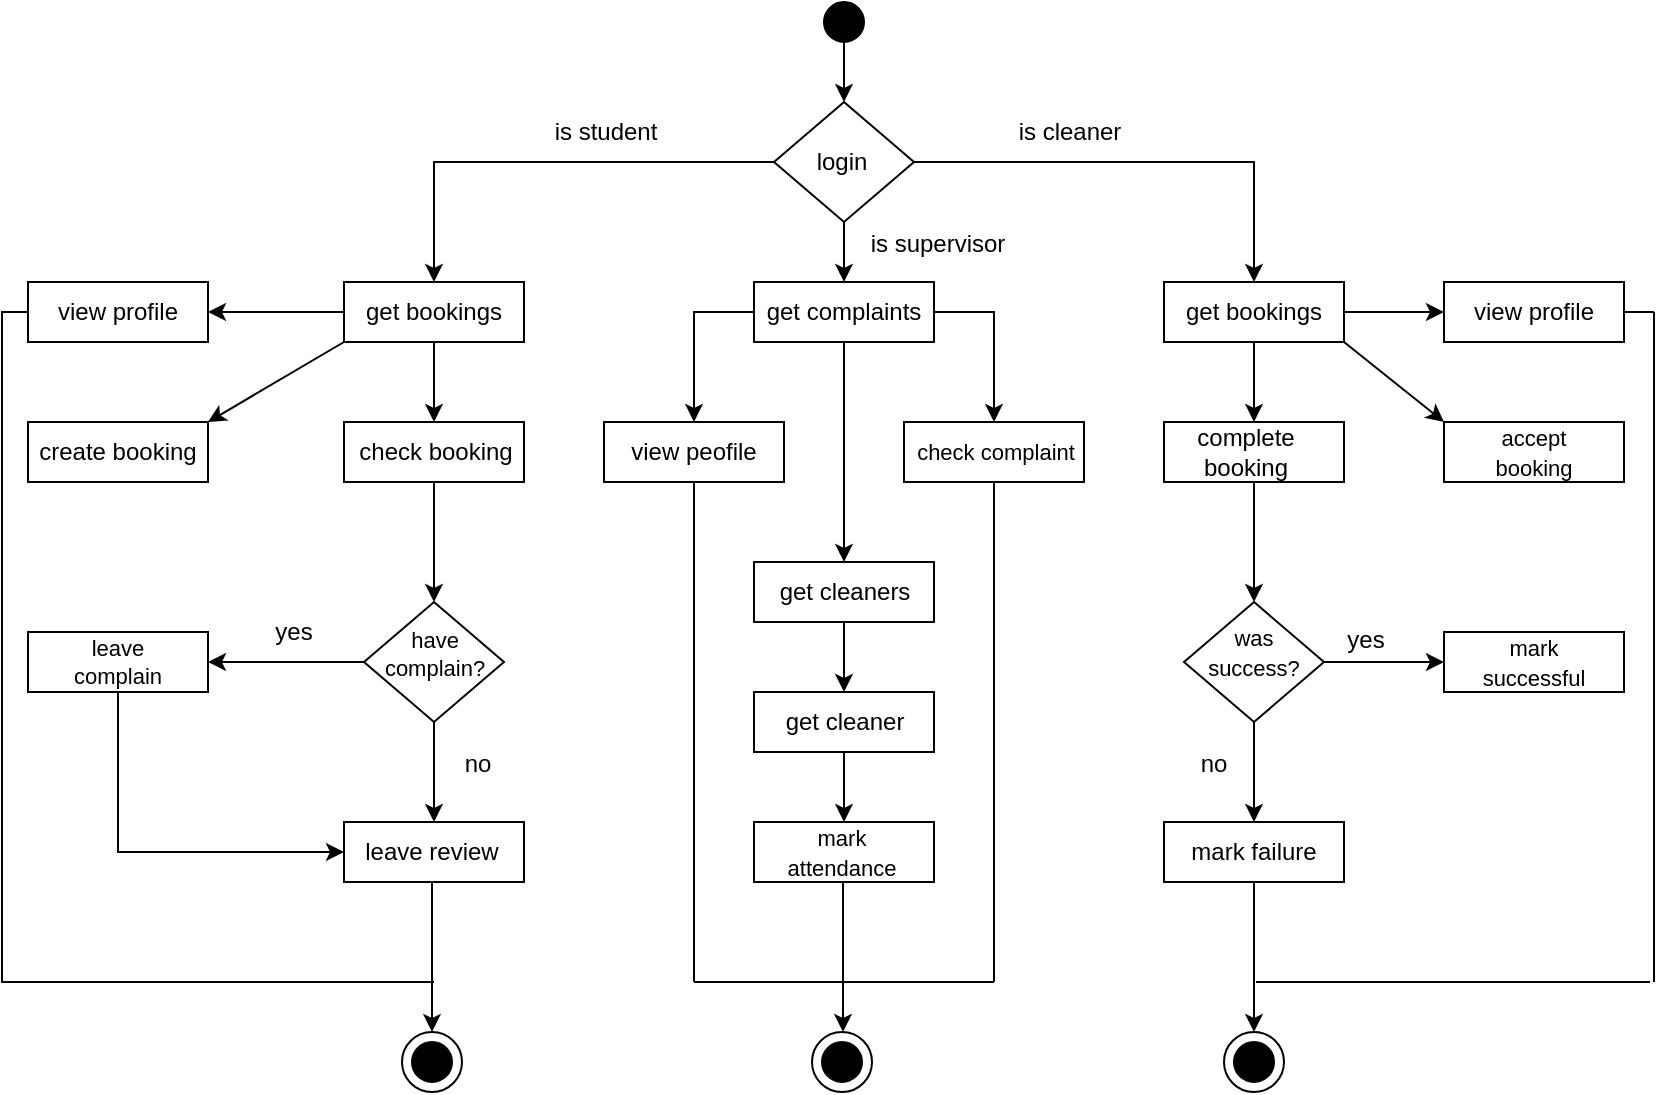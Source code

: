 <mxfile version="22.0.4" type="device" pages="2">
  <diagram name="Activity Diagram" id="lJRl4bNU1FXtWEgWCbcQ">
    <mxGraphModel dx="1356" dy="725" grid="1" gridSize="4" guides="1" tooltips="1" connect="1" arrows="1" fold="1" page="1" pageScale="1" pageWidth="827" pageHeight="1169" math="0" shadow="0">
      <root>
        <mxCell id="0" />
        <mxCell id="1" parent="0" />
        <mxCell id="w0-OReC6eNyjPVK1eubu-151" value="" style="ellipse;whiteSpace=wrap;html=1;aspect=fixed;fillColor=#000000;" vertex="1" parent="1">
          <mxGeometry x="411" y="30" width="20" height="20" as="geometry" />
        </mxCell>
        <mxCell id="w0-OReC6eNyjPVK1eubu-152" value="" style="rhombus;whiteSpace=wrap;html=1;" vertex="1" parent="1">
          <mxGeometry x="386" y="80" width="70" height="60" as="geometry" />
        </mxCell>
        <mxCell id="w0-OReC6eNyjPVK1eubu-153" value="" style="rounded=0;whiteSpace=wrap;html=1;" vertex="1" parent="1">
          <mxGeometry x="171" y="170" width="90" height="30" as="geometry" />
        </mxCell>
        <mxCell id="w0-OReC6eNyjPVK1eubu-154" value="" style="rounded=0;whiteSpace=wrap;html=1;" vertex="1" parent="1">
          <mxGeometry x="581" y="170" width="90" height="30" as="geometry" />
        </mxCell>
        <mxCell id="w0-OReC6eNyjPVK1eubu-155" value="" style="rounded=0;whiteSpace=wrap;html=1;" vertex="1" parent="1">
          <mxGeometry x="376" y="170" width="90" height="30" as="geometry" />
        </mxCell>
        <mxCell id="w0-OReC6eNyjPVK1eubu-157" value="" style="rounded=0;whiteSpace=wrap;html=1;" vertex="1" parent="1">
          <mxGeometry x="13" y="240" width="90" height="30" as="geometry" />
        </mxCell>
        <mxCell id="w0-OReC6eNyjPVK1eubu-158" value="" style="rounded=0;whiteSpace=wrap;html=1;" vertex="1" parent="1">
          <mxGeometry x="13" y="170" width="90" height="30" as="geometry" />
        </mxCell>
        <mxCell id="w0-OReC6eNyjPVK1eubu-159" value="" style="rounded=0;whiteSpace=wrap;html=1;" vertex="1" parent="1">
          <mxGeometry x="171" y="240" width="90" height="30" as="geometry" />
        </mxCell>
        <mxCell id="w0-OReC6eNyjPVK1eubu-160" value="" style="endArrow=classic;html=1;rounded=0;exitX=0;exitY=0.5;exitDx=0;exitDy=0;entryX=1;entryY=0.5;entryDx=0;entryDy=0;" edge="1" parent="1" source="w0-OReC6eNyjPVK1eubu-153" target="w0-OReC6eNyjPVK1eubu-158">
          <mxGeometry width="50" height="50" relative="1" as="geometry">
            <mxPoint x="531" y="230" as="sourcePoint" />
            <mxPoint x="121" y="185" as="targetPoint" />
          </mxGeometry>
        </mxCell>
        <mxCell id="w0-OReC6eNyjPVK1eubu-161" value="" style="endArrow=classic;html=1;rounded=0;exitX=0;exitY=1;exitDx=0;exitDy=0;entryX=1;entryY=0;entryDx=0;entryDy=0;" edge="1" parent="1" source="w0-OReC6eNyjPVK1eubu-153" target="w0-OReC6eNyjPVK1eubu-157">
          <mxGeometry width="50" height="50" relative="1" as="geometry">
            <mxPoint x="181" y="195" as="sourcePoint" />
            <mxPoint x="121" y="240" as="targetPoint" />
          </mxGeometry>
        </mxCell>
        <mxCell id="w0-OReC6eNyjPVK1eubu-162" value="" style="endArrow=classic;html=1;rounded=0;exitX=0.5;exitY=1;exitDx=0;exitDy=0;entryX=0.5;entryY=0;entryDx=0;entryDy=0;" edge="1" parent="1" source="w0-OReC6eNyjPVK1eubu-153" target="w0-OReC6eNyjPVK1eubu-159">
          <mxGeometry width="50" height="50" relative="1" as="geometry">
            <mxPoint x="191" y="205" as="sourcePoint" />
            <mxPoint x="141" y="205" as="targetPoint" />
          </mxGeometry>
        </mxCell>
        <mxCell id="w0-OReC6eNyjPVK1eubu-164" value="" style="rhombus;whiteSpace=wrap;html=1;" vertex="1" parent="1">
          <mxGeometry x="181" y="330" width="70" height="60" as="geometry" />
        </mxCell>
        <mxCell id="w0-OReC6eNyjPVK1eubu-165" value="" style="endArrow=classic;html=1;rounded=0;exitX=0.5;exitY=1;exitDx=0;exitDy=0;entryX=0.5;entryY=0;entryDx=0;entryDy=0;" edge="1" parent="1" source="w0-OReC6eNyjPVK1eubu-152" target="w0-OReC6eNyjPVK1eubu-155">
          <mxGeometry width="50" height="50" relative="1" as="geometry">
            <mxPoint x="181" y="195" as="sourcePoint" />
            <mxPoint x="131" y="195" as="targetPoint" />
          </mxGeometry>
        </mxCell>
        <mxCell id="w0-OReC6eNyjPVK1eubu-166" value="" style="endArrow=classic;html=1;rounded=0;exitX=0;exitY=0.5;exitDx=0;exitDy=0;entryX=0.5;entryY=0;entryDx=0;entryDy=0;" edge="1" parent="1" source="w0-OReC6eNyjPVK1eubu-152" target="w0-OReC6eNyjPVK1eubu-153">
          <mxGeometry width="50" height="50" relative="1" as="geometry">
            <mxPoint x="191" y="205" as="sourcePoint" />
            <mxPoint x="141" y="205" as="targetPoint" />
            <Array as="points">
              <mxPoint x="216" y="110" />
            </Array>
          </mxGeometry>
        </mxCell>
        <mxCell id="w0-OReC6eNyjPVK1eubu-167" value="" style="endArrow=classic;html=1;rounded=0;exitX=1;exitY=0.5;exitDx=0;exitDy=0;entryX=0.5;entryY=0;entryDx=0;entryDy=0;" edge="1" parent="1" source="w0-OReC6eNyjPVK1eubu-152" target="w0-OReC6eNyjPVK1eubu-154">
          <mxGeometry width="50" height="50" relative="1" as="geometry">
            <mxPoint x="201" y="215" as="sourcePoint" />
            <mxPoint x="151" y="215" as="targetPoint" />
            <Array as="points">
              <mxPoint x="626" y="110" />
            </Array>
          </mxGeometry>
        </mxCell>
        <mxCell id="w0-OReC6eNyjPVK1eubu-168" value="" style="rounded=0;whiteSpace=wrap;html=1;" vertex="1" parent="1">
          <mxGeometry x="171" y="440" width="90" height="30" as="geometry" />
        </mxCell>
        <mxCell id="w0-OReC6eNyjPVK1eubu-169" value="" style="rounded=0;whiteSpace=wrap;html=1;" vertex="1" parent="1">
          <mxGeometry x="13" y="345" width="90" height="30" as="geometry" />
        </mxCell>
        <mxCell id="w0-OReC6eNyjPVK1eubu-170" value="" style="endArrow=classic;html=1;rounded=0;exitX=0.5;exitY=1;exitDx=0;exitDy=0;entryX=0.5;entryY=0;entryDx=0;entryDy=0;" edge="1" parent="1" source="w0-OReC6eNyjPVK1eubu-164" target="w0-OReC6eNyjPVK1eubu-168">
          <mxGeometry width="50" height="50" relative="1" as="geometry">
            <mxPoint x="531" y="350" as="sourcePoint" />
            <mxPoint x="581" y="300" as="targetPoint" />
          </mxGeometry>
        </mxCell>
        <mxCell id="w0-OReC6eNyjPVK1eubu-172" value="" style="endArrow=classic;html=1;rounded=0;exitX=0;exitY=0.5;exitDx=0;exitDy=0;entryX=1;entryY=0.5;entryDx=0;entryDy=0;" edge="1" parent="1" source="w0-OReC6eNyjPVK1eubu-164" target="w0-OReC6eNyjPVK1eubu-169">
          <mxGeometry width="50" height="50" relative="1" as="geometry">
            <mxPoint x="226" y="400" as="sourcePoint" />
            <mxPoint x="121" y="360" as="targetPoint" />
          </mxGeometry>
        </mxCell>
        <mxCell id="w0-OReC6eNyjPVK1eubu-173" value="" style="endArrow=classic;html=1;rounded=0;exitX=0.5;exitY=1;exitDx=0;exitDy=0;entryX=0.5;entryY=0;entryDx=0;entryDy=0;" edge="1" parent="1" source="w0-OReC6eNyjPVK1eubu-159" target="w0-OReC6eNyjPVK1eubu-164">
          <mxGeometry width="50" height="50" relative="1" as="geometry">
            <mxPoint x="236" y="410" as="sourcePoint" />
            <mxPoint x="236" y="460" as="targetPoint" />
          </mxGeometry>
        </mxCell>
        <mxCell id="w0-OReC6eNyjPVK1eubu-176" value="" style="endArrow=classic;html=1;rounded=0;exitX=0.5;exitY=1;exitDx=0;exitDy=0;entryX=0;entryY=0.5;entryDx=0;entryDy=0;" edge="1" parent="1" source="w0-OReC6eNyjPVK1eubu-239" target="w0-OReC6eNyjPVK1eubu-168">
          <mxGeometry width="50" height="50" relative="1" as="geometry">
            <mxPoint x="103" y="455" as="sourcePoint" />
            <mxPoint x="176" y="508" as="targetPoint" />
            <Array as="points">
              <mxPoint x="58" y="455" />
            </Array>
          </mxGeometry>
        </mxCell>
        <mxCell id="w0-OReC6eNyjPVK1eubu-178" value="" style="rounded=0;whiteSpace=wrap;html=1;" vertex="1" parent="1">
          <mxGeometry x="301" y="240" width="90" height="30" as="geometry" />
        </mxCell>
        <mxCell id="w0-OReC6eNyjPVK1eubu-179" value="" style="rounded=0;whiteSpace=wrap;html=1;" vertex="1" parent="1">
          <mxGeometry x="376" y="310" width="90" height="30" as="geometry" />
        </mxCell>
        <mxCell id="w0-OReC6eNyjPVK1eubu-180" value="" style="rounded=0;whiteSpace=wrap;html=1;" vertex="1" parent="1">
          <mxGeometry x="451" y="240" width="90" height="30" as="geometry" />
        </mxCell>
        <mxCell id="w0-OReC6eNyjPVK1eubu-181" value="" style="endArrow=classic;html=1;rounded=0;exitX=0;exitY=0.5;exitDx=0;exitDy=0;entryX=0.5;entryY=0;entryDx=0;entryDy=0;" edge="1" parent="1" source="w0-OReC6eNyjPVK1eubu-155" target="w0-OReC6eNyjPVK1eubu-178">
          <mxGeometry width="50" height="50" relative="1" as="geometry">
            <mxPoint x="531" y="350" as="sourcePoint" />
            <mxPoint x="581" y="300" as="targetPoint" />
            <Array as="points">
              <mxPoint x="346" y="185" />
            </Array>
          </mxGeometry>
        </mxCell>
        <mxCell id="w0-OReC6eNyjPVK1eubu-182" value="" style="endArrow=classic;html=1;rounded=0;exitX=0.5;exitY=1;exitDx=0;exitDy=0;entryX=0.5;entryY=0;entryDx=0;entryDy=0;" edge="1" parent="1" source="w0-OReC6eNyjPVK1eubu-155" target="w0-OReC6eNyjPVK1eubu-179">
          <mxGeometry width="50" height="50" relative="1" as="geometry">
            <mxPoint x="226" y="210" as="sourcePoint" />
            <mxPoint x="226" y="250" as="targetPoint" />
          </mxGeometry>
        </mxCell>
        <mxCell id="w0-OReC6eNyjPVK1eubu-183" value="" style="endArrow=classic;html=1;rounded=0;exitX=1;exitY=0.5;exitDx=0;exitDy=0;entryX=0.5;entryY=0;entryDx=0;entryDy=0;" edge="1" parent="1" source="w0-OReC6eNyjPVK1eubu-155" target="w0-OReC6eNyjPVK1eubu-180">
          <mxGeometry width="50" height="50" relative="1" as="geometry">
            <mxPoint x="431" y="210" as="sourcePoint" />
            <mxPoint x="431" y="320" as="targetPoint" />
            <Array as="points">
              <mxPoint x="496" y="185" />
            </Array>
          </mxGeometry>
        </mxCell>
        <mxCell id="w0-OReC6eNyjPVK1eubu-184" value="" style="rounded=0;whiteSpace=wrap;html=1;" vertex="1" parent="1">
          <mxGeometry x="376" y="375" width="90" height="30" as="geometry" />
        </mxCell>
        <mxCell id="w0-OReC6eNyjPVK1eubu-185" value="" style="rounded=0;whiteSpace=wrap;html=1;" vertex="1" parent="1">
          <mxGeometry x="376" y="440" width="90" height="30" as="geometry" />
        </mxCell>
        <mxCell id="w0-OReC6eNyjPVK1eubu-186" value="" style="endArrow=classic;html=1;rounded=0;exitX=0.5;exitY=1;exitDx=0;exitDy=0;entryX=0.5;entryY=0;entryDx=0;entryDy=0;" edge="1" parent="1" source="w0-OReC6eNyjPVK1eubu-184" target="w0-OReC6eNyjPVK1eubu-185">
          <mxGeometry width="50" height="50" relative="1" as="geometry">
            <mxPoint x="431" y="210" as="sourcePoint" />
            <mxPoint x="431" y="320" as="targetPoint" />
          </mxGeometry>
        </mxCell>
        <mxCell id="w0-OReC6eNyjPVK1eubu-187" value="" style="endArrow=classic;html=1;rounded=0;exitX=0.5;exitY=1;exitDx=0;exitDy=0;entryX=0.5;entryY=0;entryDx=0;entryDy=0;" edge="1" parent="1" source="w0-OReC6eNyjPVK1eubu-179" target="w0-OReC6eNyjPVK1eubu-184">
          <mxGeometry width="50" height="50" relative="1" as="geometry">
            <mxPoint x="441" y="220" as="sourcePoint" />
            <mxPoint x="441" y="330" as="targetPoint" />
          </mxGeometry>
        </mxCell>
        <mxCell id="w0-OReC6eNyjPVK1eubu-188" value="" style="rounded=0;whiteSpace=wrap;html=1;" vertex="1" parent="1">
          <mxGeometry x="721" y="170" width="90" height="30" as="geometry" />
        </mxCell>
        <mxCell id="w0-OReC6eNyjPVK1eubu-189" value="" style="rounded=0;whiteSpace=wrap;html=1;" vertex="1" parent="1">
          <mxGeometry x="581" y="240" width="90" height="30" as="geometry" />
        </mxCell>
        <mxCell id="w0-OReC6eNyjPVK1eubu-190" value="" style="rounded=0;whiteSpace=wrap;html=1;" vertex="1" parent="1">
          <mxGeometry x="721" y="240" width="90" height="30" as="geometry" />
        </mxCell>
        <mxCell id="w0-OReC6eNyjPVK1eubu-192" value="" style="rhombus;whiteSpace=wrap;html=1;" vertex="1" parent="1">
          <mxGeometry x="591" y="330" width="70" height="60" as="geometry" />
        </mxCell>
        <mxCell id="w0-OReC6eNyjPVK1eubu-193" value="" style="rounded=0;whiteSpace=wrap;html=1;" vertex="1" parent="1">
          <mxGeometry x="581" y="440" width="90" height="30" as="geometry" />
        </mxCell>
        <mxCell id="w0-OReC6eNyjPVK1eubu-194" value="" style="rounded=0;whiteSpace=wrap;html=1;" vertex="1" parent="1">
          <mxGeometry x="721" y="345" width="90" height="30" as="geometry" />
        </mxCell>
        <mxCell id="w0-OReC6eNyjPVK1eubu-195" value="" style="endArrow=classic;html=1;rounded=0;exitX=0.5;exitY=1;exitDx=0;exitDy=0;entryX=0.5;entryY=0;entryDx=0;entryDy=0;" edge="1" parent="1" source="w0-OReC6eNyjPVK1eubu-154" target="w0-OReC6eNyjPVK1eubu-189">
          <mxGeometry width="50" height="50" relative="1" as="geometry">
            <mxPoint x="531" y="350" as="sourcePoint" />
            <mxPoint x="581" y="300" as="targetPoint" />
          </mxGeometry>
        </mxCell>
        <mxCell id="w0-OReC6eNyjPVK1eubu-196" value="" style="endArrow=classic;html=1;rounded=0;exitX=1;exitY=0.5;exitDx=0;exitDy=0;entryX=0;entryY=0.5;entryDx=0;entryDy=0;" edge="1" parent="1" source="w0-OReC6eNyjPVK1eubu-154" target="w0-OReC6eNyjPVK1eubu-188">
          <mxGeometry width="50" height="50" relative="1" as="geometry">
            <mxPoint x="541" y="360" as="sourcePoint" />
            <mxPoint x="591" y="310" as="targetPoint" />
          </mxGeometry>
        </mxCell>
        <mxCell id="w0-OReC6eNyjPVK1eubu-197" value="" style="endArrow=classic;html=1;rounded=0;exitX=1;exitY=1;exitDx=0;exitDy=0;entryX=0;entryY=0;entryDx=0;entryDy=0;" edge="1" parent="1" source="w0-OReC6eNyjPVK1eubu-154" target="w0-OReC6eNyjPVK1eubu-190">
          <mxGeometry width="50" height="50" relative="1" as="geometry">
            <mxPoint x="551" y="370" as="sourcePoint" />
            <mxPoint x="601" y="320" as="targetPoint" />
          </mxGeometry>
        </mxCell>
        <mxCell id="w0-OReC6eNyjPVK1eubu-198" value="" style="endArrow=classic;html=1;rounded=0;exitX=0.5;exitY=1;exitDx=0;exitDy=0;entryX=0.5;entryY=0;entryDx=0;entryDy=0;" edge="1" parent="1" source="w0-OReC6eNyjPVK1eubu-189" target="w0-OReC6eNyjPVK1eubu-192">
          <mxGeometry width="50" height="50" relative="1" as="geometry">
            <mxPoint x="561" y="380" as="sourcePoint" />
            <mxPoint x="611" y="330" as="targetPoint" />
          </mxGeometry>
        </mxCell>
        <mxCell id="w0-OReC6eNyjPVK1eubu-199" value="" style="endArrow=classic;html=1;rounded=0;exitX=1;exitY=0.5;exitDx=0;exitDy=0;entryX=0;entryY=0.5;entryDx=0;entryDy=0;" edge="1" parent="1" source="w0-OReC6eNyjPVK1eubu-192" target="w0-OReC6eNyjPVK1eubu-194">
          <mxGeometry width="50" height="50" relative="1" as="geometry">
            <mxPoint x="571" y="390" as="sourcePoint" />
            <mxPoint x="621" y="340" as="targetPoint" />
          </mxGeometry>
        </mxCell>
        <mxCell id="w0-OReC6eNyjPVK1eubu-200" value="" style="endArrow=classic;html=1;rounded=0;exitX=0.5;exitY=1;exitDx=0;exitDy=0;entryX=0.5;entryY=0;entryDx=0;entryDy=0;" edge="1" parent="1" source="w0-OReC6eNyjPVK1eubu-192" target="w0-OReC6eNyjPVK1eubu-193">
          <mxGeometry width="50" height="50" relative="1" as="geometry">
            <mxPoint x="581" y="400" as="sourcePoint" />
            <mxPoint x="631" y="350" as="targetPoint" />
          </mxGeometry>
        </mxCell>
        <mxCell id="w0-OReC6eNyjPVK1eubu-203" value="" style="ellipse;whiteSpace=wrap;html=1;aspect=fixed;fillColor=#FFFFFF;" vertex="1" parent="1">
          <mxGeometry x="200" y="545" width="30" height="30" as="geometry" />
        </mxCell>
        <mxCell id="w0-OReC6eNyjPVK1eubu-202" value="" style="ellipse;whiteSpace=wrap;html=1;aspect=fixed;fillColor=#000000;" vertex="1" parent="1">
          <mxGeometry x="205" y="550" width="20" height="20" as="geometry" />
        </mxCell>
        <mxCell id="w0-OReC6eNyjPVK1eubu-205" value="" style="ellipse;whiteSpace=wrap;html=1;aspect=fixed;fillColor=#FFFFFF;" vertex="1" parent="1">
          <mxGeometry x="611" y="545" width="30" height="30" as="geometry" />
        </mxCell>
        <mxCell id="w0-OReC6eNyjPVK1eubu-206" value="" style="ellipse;whiteSpace=wrap;html=1;aspect=fixed;fillColor=#000000;" vertex="1" parent="1">
          <mxGeometry x="616" y="550" width="20" height="20" as="geometry" />
        </mxCell>
        <mxCell id="w0-OReC6eNyjPVK1eubu-207" value="" style="ellipse;whiteSpace=wrap;html=1;aspect=fixed;fillColor=#FFFFFF;" vertex="1" parent="1">
          <mxGeometry x="405" y="545" width="30" height="30" as="geometry" />
        </mxCell>
        <mxCell id="w0-OReC6eNyjPVK1eubu-208" value="" style="ellipse;whiteSpace=wrap;html=1;aspect=fixed;fillColor=#000000;" vertex="1" parent="1">
          <mxGeometry x="410" y="550" width="20" height="20" as="geometry" />
        </mxCell>
        <mxCell id="w0-OReC6eNyjPVK1eubu-212" value="" style="endArrow=classic;html=1;rounded=0;exitX=0.5;exitY=1;exitDx=0;exitDy=0;entryX=0.5;entryY=0;entryDx=0;entryDy=0;" edge="1" parent="1" source="w0-OReC6eNyjPVK1eubu-246" target="w0-OReC6eNyjPVK1eubu-203">
          <mxGeometry width="50" height="50" relative="1" as="geometry">
            <mxPoint x="76" y="470" as="sourcePoint" />
            <mxPoint x="86" y="450" as="targetPoint" />
          </mxGeometry>
        </mxCell>
        <mxCell id="w0-OReC6eNyjPVK1eubu-213" value="" style="endArrow=classic;html=1;rounded=0;exitX=0.5;exitY=1;exitDx=0;exitDy=0;entryX=0.5;entryY=0;entryDx=0;entryDy=0;" edge="1" parent="1">
          <mxGeometry width="50" height="50" relative="1" as="geometry">
            <mxPoint x="420.5" y="470" as="sourcePoint" />
            <mxPoint x="420.5" y="545" as="targetPoint" />
          </mxGeometry>
        </mxCell>
        <mxCell id="w0-OReC6eNyjPVK1eubu-218" value="" style="endArrow=none;html=1;rounded=0;entryX=1;entryY=0.5;entryDx=0;entryDy=0;" edge="1" parent="1" target="w0-OReC6eNyjPVK1eubu-188">
          <mxGeometry width="50" height="50" relative="1" as="geometry">
            <mxPoint x="826" y="185" as="sourcePoint" />
            <mxPoint x="846" y="460" as="targetPoint" />
          </mxGeometry>
        </mxCell>
        <mxCell id="w0-OReC6eNyjPVK1eubu-219" value="" style="endArrow=none;html=1;rounded=0;" edge="1" parent="1">
          <mxGeometry width="50" height="50" relative="1" as="geometry">
            <mxPoint x="826" y="520" as="sourcePoint" />
            <mxPoint x="826" y="185" as="targetPoint" />
          </mxGeometry>
        </mxCell>
        <mxCell id="w0-OReC6eNyjPVK1eubu-220" value="" style="endArrow=none;html=1;rounded=0;" edge="1" parent="1">
          <mxGeometry width="50" height="50" relative="1" as="geometry">
            <mxPoint x="346" y="520" as="sourcePoint" />
            <mxPoint x="496" y="520" as="targetPoint" />
          </mxGeometry>
        </mxCell>
        <mxCell id="w0-OReC6eNyjPVK1eubu-221" value="" style="endArrow=none;html=1;rounded=0;exitX=0.5;exitY=1;exitDx=0;exitDy=0;" edge="1" parent="1" source="w0-OReC6eNyjPVK1eubu-178">
          <mxGeometry width="50" height="50" relative="1" as="geometry">
            <mxPoint x="351" y="525" as="sourcePoint" />
            <mxPoint x="346" y="520" as="targetPoint" />
          </mxGeometry>
        </mxCell>
        <mxCell id="w0-OReC6eNyjPVK1eubu-222" value="" style="endArrow=none;html=1;rounded=0;exitX=0.5;exitY=1;exitDx=0;exitDy=0;" edge="1" parent="1" source="w0-OReC6eNyjPVK1eubu-180">
          <mxGeometry width="50" height="50" relative="1" as="geometry">
            <mxPoint x="351" y="275" as="sourcePoint" />
            <mxPoint x="496" y="520" as="targetPoint" />
          </mxGeometry>
        </mxCell>
        <mxCell id="w0-OReC6eNyjPVK1eubu-223" value="" style="endArrow=none;html=1;rounded=0;fontFamily=Helvetica;exitX=0;exitY=0.5;exitDx=0;exitDy=0;" edge="1" parent="1" source="w0-OReC6eNyjPVK1eubu-158">
          <mxGeometry width="50" height="50" relative="1" as="geometry">
            <mxPoint x="535" y="375" as="sourcePoint" />
            <mxPoint x="216" y="520" as="targetPoint" />
            <Array as="points">
              <mxPoint y="185" />
              <mxPoint y="520" />
            </Array>
          </mxGeometry>
        </mxCell>
        <mxCell id="w0-OReC6eNyjPVK1eubu-225" value="" style="endArrow=classic;html=1;rounded=0;exitX=0.5;exitY=1;exitDx=0;exitDy=0;entryX=0.5;entryY=0;entryDx=0;entryDy=0;" edge="1" parent="1" source="w0-OReC6eNyjPVK1eubu-151" target="w0-OReC6eNyjPVK1eubu-152">
          <mxGeometry width="50" height="50" relative="1" as="geometry">
            <mxPoint x="508" y="350" as="sourcePoint" />
            <mxPoint x="558" y="300" as="targetPoint" />
          </mxGeometry>
        </mxCell>
        <mxCell id="w0-OReC6eNyjPVK1eubu-226" value="view profile" style="text;html=1;strokeColor=none;fillColor=none;align=center;verticalAlign=middle;whiteSpace=wrap;rounded=0;" vertex="1" parent="1">
          <mxGeometry x="24" y="170" width="68" height="30" as="geometry" />
        </mxCell>
        <mxCell id="w0-OReC6eNyjPVK1eubu-227" value="check booking" style="text;html=1;strokeColor=none;fillColor=none;align=center;verticalAlign=middle;whiteSpace=wrap;rounded=0;" vertex="1" parent="1">
          <mxGeometry x="177" y="240" width="80" height="30" as="geometry" />
        </mxCell>
        <mxCell id="w0-OReC6eNyjPVK1eubu-228" value="create booking" style="text;html=1;strokeColor=none;fillColor=none;align=center;verticalAlign=middle;whiteSpace=wrap;rounded=0;" vertex="1" parent="1">
          <mxGeometry x="16" y="240" width="84" height="30" as="geometry" />
        </mxCell>
        <mxCell id="w0-OReC6eNyjPVK1eubu-229" value="view profile" style="text;html=1;strokeColor=none;fillColor=none;align=center;verticalAlign=middle;whiteSpace=wrap;rounded=0;" vertex="1" parent="1">
          <mxGeometry x="734" y="170" width="64" height="30" as="geometry" />
        </mxCell>
        <mxCell id="w0-OReC6eNyjPVK1eubu-230" value="get bookings" style="text;html=1;strokeColor=none;fillColor=none;align=center;verticalAlign=middle;whiteSpace=wrap;rounded=0;" vertex="1" parent="1">
          <mxGeometry x="590" y="170" width="72" height="30" as="geometry" />
        </mxCell>
        <mxCell id="w0-OReC6eNyjPVK1eubu-231" value="login" style="text;html=1;strokeColor=none;fillColor=none;align=center;verticalAlign=middle;whiteSpace=wrap;rounded=0;" vertex="1" parent="1">
          <mxGeometry x="390" y="95" width="60" height="30" as="geometry" />
        </mxCell>
        <mxCell id="w0-OReC6eNyjPVK1eubu-232" value="get bookings" style="text;html=1;strokeColor=none;fillColor=none;align=center;verticalAlign=middle;whiteSpace=wrap;rounded=0;" vertex="1" parent="1">
          <mxGeometry x="177" y="170" width="78" height="30" as="geometry" />
        </mxCell>
        <mxCell id="w0-OReC6eNyjPVK1eubu-233" value="complete booking" style="text;html=1;strokeColor=none;fillColor=none;align=center;verticalAlign=middle;whiteSpace=wrap;rounded=0;" vertex="1" parent="1">
          <mxGeometry x="592" y="240" width="60" height="30" as="geometry" />
        </mxCell>
        <mxCell id="w0-OReC6eNyjPVK1eubu-234" value="&lt;font style=&quot;font-size: 11px;&quot;&gt;check complaint&lt;/font&gt;" style="text;html=1;strokeColor=none;fillColor=none;align=center;verticalAlign=middle;whiteSpace=wrap;rounded=0;" vertex="1" parent="1">
          <mxGeometry x="456" y="240" width="82" height="30" as="geometry" />
        </mxCell>
        <mxCell id="w0-OReC6eNyjPVK1eubu-235" value="view peofile" style="text;html=1;strokeColor=none;fillColor=none;align=center;verticalAlign=middle;whiteSpace=wrap;rounded=0;" vertex="1" parent="1">
          <mxGeometry x="310" y="240" width="72" height="30" as="geometry" />
        </mxCell>
        <mxCell id="w0-OReC6eNyjPVK1eubu-236" value="get complaints" style="text;html=1;strokeColor=none;fillColor=none;align=center;verticalAlign=middle;whiteSpace=wrap;rounded=0;" vertex="1" parent="1">
          <mxGeometry x="380" y="170" width="82" height="30" as="geometry" />
        </mxCell>
        <mxCell id="w0-OReC6eNyjPVK1eubu-237" value="get cleaner" style="text;html=1;strokeColor=none;fillColor=none;align=center;verticalAlign=middle;whiteSpace=wrap;rounded=0;" vertex="1" parent="1">
          <mxGeometry x="386.5" y="375" width="69" height="30" as="geometry" />
        </mxCell>
        <mxCell id="w0-OReC6eNyjPVK1eubu-238" value="get cleaners" style="text;html=1;strokeColor=none;fillColor=none;align=center;verticalAlign=middle;whiteSpace=wrap;rounded=0;" vertex="1" parent="1">
          <mxGeometry x="386.5" y="310" width="69" height="30" as="geometry" />
        </mxCell>
        <mxCell id="w0-OReC6eNyjPVK1eubu-239" value="leave complain" style="text;html=1;strokeColor=none;fillColor=none;align=center;verticalAlign=middle;whiteSpace=wrap;rounded=0;fontSize=11;" vertex="1" parent="1">
          <mxGeometry x="28" y="345" width="60" height="30" as="geometry" />
        </mxCell>
        <mxCell id="w0-OReC6eNyjPVK1eubu-240" value="&lt;font style=&quot;font-size: 11px;&quot;&gt;accept booking&lt;/font&gt;" style="text;html=1;strokeColor=none;fillColor=none;align=center;verticalAlign=middle;whiteSpace=wrap;rounded=0;" vertex="1" parent="1">
          <mxGeometry x="736" y="240" width="60" height="30" as="geometry" />
        </mxCell>
        <mxCell id="w0-OReC6eNyjPVK1eubu-241" value="&lt;font style=&quot;font-size: 11px;&quot;&gt;mark successful&lt;/font&gt;" style="text;html=1;strokeColor=none;fillColor=none;align=center;verticalAlign=middle;whiteSpace=wrap;rounded=0;" vertex="1" parent="1">
          <mxGeometry x="736" y="345" width="60" height="30" as="geometry" />
        </mxCell>
        <mxCell id="w0-OReC6eNyjPVK1eubu-242" value="&lt;font style=&quot;font-size: 11px;&quot;&gt;was success?&lt;/font&gt;" style="text;html=1;strokeColor=none;fillColor=none;align=center;verticalAlign=middle;whiteSpace=wrap;rounded=0;" vertex="1" parent="1">
          <mxGeometry x="596" y="340" width="60" height="30" as="geometry" />
        </mxCell>
        <mxCell id="w0-OReC6eNyjPVK1eubu-243" value="have complain?" style="text;html=1;strokeColor=none;fillColor=none;align=center;verticalAlign=middle;whiteSpace=wrap;rounded=0;fontSize=11;" vertex="1" parent="1">
          <mxGeometry x="192.44" y="348" width="49.12" height="16" as="geometry" />
        </mxCell>
        <mxCell id="w0-OReC6eNyjPVK1eubu-244" value="mark failure" style="text;html=1;strokeColor=none;fillColor=none;align=center;verticalAlign=middle;whiteSpace=wrap;rounded=0;" vertex="1" parent="1">
          <mxGeometry x="592" y="440" width="68" height="30" as="geometry" />
        </mxCell>
        <mxCell id="w0-OReC6eNyjPVK1eubu-245" value="&lt;font style=&quot;font-size: 11px;&quot;&gt;mark attendance&lt;/font&gt;" style="text;html=1;strokeColor=none;fillColor=none;align=center;verticalAlign=middle;whiteSpace=wrap;rounded=0;" vertex="1" parent="1">
          <mxGeometry x="390" y="440" width="60" height="30" as="geometry" />
        </mxCell>
        <mxCell id="w0-OReC6eNyjPVK1eubu-246" value="leave review" style="text;html=1;strokeColor=none;fillColor=none;align=center;verticalAlign=middle;whiteSpace=wrap;rounded=0;" vertex="1" parent="1">
          <mxGeometry x="180" y="440" width="70" height="30" as="geometry" />
        </mxCell>
        <mxCell id="w0-OReC6eNyjPVK1eubu-248" value="" style="endArrow=classic;html=1;rounded=0;exitX=0.5;exitY=1;exitDx=0;exitDy=0;entryX=0.5;entryY=0;entryDx=0;entryDy=0;" edge="1" parent="1" source="w0-OReC6eNyjPVK1eubu-244" target="w0-OReC6eNyjPVK1eubu-205">
          <mxGeometry width="50" height="50" relative="1" as="geometry">
            <mxPoint x="630" y="394" as="sourcePoint" />
            <mxPoint x="630" y="444" as="targetPoint" />
          </mxGeometry>
        </mxCell>
        <mxCell id="w0-OReC6eNyjPVK1eubu-251" value="" style="endArrow=none;html=1;rounded=0;" edge="1" parent="1">
          <mxGeometry width="50" height="50" relative="1" as="geometry">
            <mxPoint x="824" y="520" as="sourcePoint" />
            <mxPoint x="627" y="520" as="targetPoint" />
          </mxGeometry>
        </mxCell>
        <mxCell id="w0-OReC6eNyjPVK1eubu-252" value="is student" style="text;html=1;strokeColor=none;fillColor=none;align=center;verticalAlign=middle;whiteSpace=wrap;rounded=0;" vertex="1" parent="1">
          <mxGeometry x="272" y="80" width="60" height="30" as="geometry" />
        </mxCell>
        <mxCell id="w0-OReC6eNyjPVK1eubu-253" value="no" style="text;html=1;strokeColor=none;fillColor=none;align=center;verticalAlign=middle;whiteSpace=wrap;rounded=0;" vertex="1" parent="1">
          <mxGeometry x="576" y="396" width="60" height="30" as="geometry" />
        </mxCell>
        <mxCell id="w0-OReC6eNyjPVK1eubu-254" value="yes" style="text;html=1;strokeColor=none;fillColor=none;align=center;verticalAlign=middle;whiteSpace=wrap;rounded=0;" vertex="1" parent="1">
          <mxGeometry x="652" y="334" width="60" height="30" as="geometry" />
        </mxCell>
        <mxCell id="w0-OReC6eNyjPVK1eubu-255" value="no" style="text;html=1;strokeColor=none;fillColor=none;align=center;verticalAlign=middle;whiteSpace=wrap;rounded=0;" vertex="1" parent="1">
          <mxGeometry x="208" y="396" width="60" height="30" as="geometry" />
        </mxCell>
        <mxCell id="w0-OReC6eNyjPVK1eubu-256" value="yes" style="text;html=1;strokeColor=none;fillColor=none;align=center;verticalAlign=middle;whiteSpace=wrap;rounded=0;" vertex="1" parent="1">
          <mxGeometry x="116" y="330" width="60" height="30" as="geometry" />
        </mxCell>
        <mxCell id="w0-OReC6eNyjPVK1eubu-257" value="is cleaner" style="text;html=1;strokeColor=none;fillColor=none;align=center;verticalAlign=middle;whiteSpace=wrap;rounded=0;" vertex="1" parent="1">
          <mxGeometry x="504" y="80" width="60" height="30" as="geometry" />
        </mxCell>
        <mxCell id="w0-OReC6eNyjPVK1eubu-258" value="is supervisor" style="text;html=1;strokeColor=none;fillColor=none;align=center;verticalAlign=middle;whiteSpace=wrap;rounded=0;" vertex="1" parent="1">
          <mxGeometry x="432" y="136" width="72" height="30" as="geometry" />
        </mxCell>
      </root>
    </mxGraphModel>
  </diagram>
  <diagram id="VrtQ4cOUqTwHxvRyyivX" name="Swimlane Diagram">
    <mxGraphModel dx="2183" dy="725" grid="1" gridSize="4" guides="1" tooltips="1" connect="1" arrows="1" fold="1" page="1" pageScale="1" pageWidth="827" pageHeight="1169" math="0" shadow="0">
      <root>
        <mxCell id="0" />
        <mxCell id="1" parent="0" />
        <mxCell id="TwPkUrU1rlWBmwZkXrkA-1" value="" style="ellipse;whiteSpace=wrap;html=1;aspect=fixed;fillColor=#000000;" vertex="1" parent="1">
          <mxGeometry x="411" y="30" width="20" height="20" as="geometry" />
        </mxCell>
        <mxCell id="TwPkUrU1rlWBmwZkXrkA-3" value="" style="rounded=0;whiteSpace=wrap;html=1;" vertex="1" parent="1">
          <mxGeometry x="171" y="170" width="90" height="30" as="geometry" />
        </mxCell>
        <mxCell id="TwPkUrU1rlWBmwZkXrkA-4" value="" style="rounded=0;whiteSpace=wrap;html=1;" vertex="1" parent="1">
          <mxGeometry x="581" y="170" width="90" height="30" as="geometry" />
        </mxCell>
        <mxCell id="TwPkUrU1rlWBmwZkXrkA-5" value="" style="rounded=0;whiteSpace=wrap;html=1;" vertex="1" parent="1">
          <mxGeometry x="376" y="170" width="90" height="30" as="geometry" />
        </mxCell>
        <mxCell id="TwPkUrU1rlWBmwZkXrkA-6" value="" style="rounded=0;whiteSpace=wrap;html=1;" vertex="1" parent="1">
          <mxGeometry x="13" y="240" width="90" height="30" as="geometry" />
        </mxCell>
        <mxCell id="TwPkUrU1rlWBmwZkXrkA-7" value="" style="rounded=0;whiteSpace=wrap;html=1;" vertex="1" parent="1">
          <mxGeometry x="13" y="170" width="90" height="30" as="geometry" />
        </mxCell>
        <mxCell id="TwPkUrU1rlWBmwZkXrkA-8" value="" style="rounded=0;whiteSpace=wrap;html=1;" vertex="1" parent="1">
          <mxGeometry x="171" y="240" width="90" height="30" as="geometry" />
        </mxCell>
        <mxCell id="TwPkUrU1rlWBmwZkXrkA-9" value="" style="endArrow=classic;html=1;rounded=0;exitX=0;exitY=0.5;exitDx=0;exitDy=0;entryX=1;entryY=0.5;entryDx=0;entryDy=0;" edge="1" parent="1" source="TwPkUrU1rlWBmwZkXrkA-3" target="TwPkUrU1rlWBmwZkXrkA-7">
          <mxGeometry width="50" height="50" relative="1" as="geometry">
            <mxPoint x="531" y="230" as="sourcePoint" />
            <mxPoint x="121" y="185" as="targetPoint" />
          </mxGeometry>
        </mxCell>
        <mxCell id="TwPkUrU1rlWBmwZkXrkA-10" value="" style="endArrow=classic;html=1;rounded=0;exitX=0;exitY=1;exitDx=0;exitDy=0;entryX=1;entryY=0;entryDx=0;entryDy=0;" edge="1" parent="1" source="TwPkUrU1rlWBmwZkXrkA-3" target="TwPkUrU1rlWBmwZkXrkA-6">
          <mxGeometry width="50" height="50" relative="1" as="geometry">
            <mxPoint x="181" y="195" as="sourcePoint" />
            <mxPoint x="121" y="240" as="targetPoint" />
          </mxGeometry>
        </mxCell>
        <mxCell id="TwPkUrU1rlWBmwZkXrkA-11" value="" style="endArrow=classic;html=1;rounded=0;exitX=0.5;exitY=1;exitDx=0;exitDy=0;entryX=0.5;entryY=0;entryDx=0;entryDy=0;" edge="1" parent="1" source="TwPkUrU1rlWBmwZkXrkA-3" target="TwPkUrU1rlWBmwZkXrkA-8">
          <mxGeometry width="50" height="50" relative="1" as="geometry">
            <mxPoint x="191" y="205" as="sourcePoint" />
            <mxPoint x="141" y="205" as="targetPoint" />
          </mxGeometry>
        </mxCell>
        <mxCell id="TwPkUrU1rlWBmwZkXrkA-12" value="" style="rhombus;whiteSpace=wrap;html=1;" vertex="1" parent="1">
          <mxGeometry x="181" y="330" width="70" height="60" as="geometry" />
        </mxCell>
        <mxCell id="TwPkUrU1rlWBmwZkXrkA-16" value="" style="rounded=0;whiteSpace=wrap;html=1;" vertex="1" parent="1">
          <mxGeometry x="171" y="440" width="90" height="30" as="geometry" />
        </mxCell>
        <mxCell id="TwPkUrU1rlWBmwZkXrkA-17" value="" style="rounded=0;whiteSpace=wrap;html=1;" vertex="1" parent="1">
          <mxGeometry x="13" y="345" width="90" height="30" as="geometry" />
        </mxCell>
        <mxCell id="TwPkUrU1rlWBmwZkXrkA-18" value="" style="endArrow=classic;html=1;rounded=0;exitX=0.5;exitY=1;exitDx=0;exitDy=0;entryX=0.5;entryY=0;entryDx=0;entryDy=0;" edge="1" parent="1" source="TwPkUrU1rlWBmwZkXrkA-12" target="TwPkUrU1rlWBmwZkXrkA-16">
          <mxGeometry width="50" height="50" relative="1" as="geometry">
            <mxPoint x="531" y="350" as="sourcePoint" />
            <mxPoint x="581" y="300" as="targetPoint" />
          </mxGeometry>
        </mxCell>
        <mxCell id="TwPkUrU1rlWBmwZkXrkA-19" value="" style="endArrow=classic;html=1;rounded=0;exitX=0;exitY=0.5;exitDx=0;exitDy=0;entryX=1;entryY=0.5;entryDx=0;entryDy=0;" edge="1" parent="1" source="TwPkUrU1rlWBmwZkXrkA-12" target="TwPkUrU1rlWBmwZkXrkA-17">
          <mxGeometry width="50" height="50" relative="1" as="geometry">
            <mxPoint x="226" y="400" as="sourcePoint" />
            <mxPoint x="121" y="360" as="targetPoint" />
          </mxGeometry>
        </mxCell>
        <mxCell id="TwPkUrU1rlWBmwZkXrkA-20" value="" style="endArrow=classic;html=1;rounded=0;exitX=0.5;exitY=1;exitDx=0;exitDy=0;entryX=0.5;entryY=0;entryDx=0;entryDy=0;" edge="1" parent="1" source="TwPkUrU1rlWBmwZkXrkA-8" target="TwPkUrU1rlWBmwZkXrkA-12">
          <mxGeometry width="50" height="50" relative="1" as="geometry">
            <mxPoint x="236" y="410" as="sourcePoint" />
            <mxPoint x="236" y="460" as="targetPoint" />
          </mxGeometry>
        </mxCell>
        <mxCell id="TwPkUrU1rlWBmwZkXrkA-21" value="" style="endArrow=classic;html=1;rounded=0;exitX=0.5;exitY=1;exitDx=0;exitDy=0;entryX=0;entryY=0.5;entryDx=0;entryDy=0;" edge="1" parent="1" source="TwPkUrU1rlWBmwZkXrkA-72" target="TwPkUrU1rlWBmwZkXrkA-16">
          <mxGeometry width="50" height="50" relative="1" as="geometry">
            <mxPoint x="103" y="455" as="sourcePoint" />
            <mxPoint x="176" y="508" as="targetPoint" />
            <Array as="points">
              <mxPoint x="58" y="455" />
            </Array>
          </mxGeometry>
        </mxCell>
        <mxCell id="TwPkUrU1rlWBmwZkXrkA-22" value="" style="rounded=0;whiteSpace=wrap;html=1;" vertex="1" parent="1">
          <mxGeometry x="301" y="240" width="90" height="30" as="geometry" />
        </mxCell>
        <mxCell id="TwPkUrU1rlWBmwZkXrkA-23" value="" style="rounded=0;whiteSpace=wrap;html=1;" vertex="1" parent="1">
          <mxGeometry x="376" y="310" width="90" height="30" as="geometry" />
        </mxCell>
        <mxCell id="TwPkUrU1rlWBmwZkXrkA-24" value="" style="rounded=0;whiteSpace=wrap;html=1;" vertex="1" parent="1">
          <mxGeometry x="451" y="240" width="90" height="30" as="geometry" />
        </mxCell>
        <mxCell id="TwPkUrU1rlWBmwZkXrkA-25" value="" style="endArrow=classic;html=1;rounded=0;exitX=0;exitY=0.5;exitDx=0;exitDy=0;entryX=0.5;entryY=0;entryDx=0;entryDy=0;" edge="1" parent="1" source="TwPkUrU1rlWBmwZkXrkA-5" target="TwPkUrU1rlWBmwZkXrkA-22">
          <mxGeometry width="50" height="50" relative="1" as="geometry">
            <mxPoint x="531" y="350" as="sourcePoint" />
            <mxPoint x="581" y="300" as="targetPoint" />
            <Array as="points">
              <mxPoint x="346" y="185" />
            </Array>
          </mxGeometry>
        </mxCell>
        <mxCell id="TwPkUrU1rlWBmwZkXrkA-26" value="" style="endArrow=classic;html=1;rounded=0;exitX=0.5;exitY=1;exitDx=0;exitDy=0;entryX=0.5;entryY=0;entryDx=0;entryDy=0;" edge="1" parent="1" source="TwPkUrU1rlWBmwZkXrkA-5" target="TwPkUrU1rlWBmwZkXrkA-23">
          <mxGeometry width="50" height="50" relative="1" as="geometry">
            <mxPoint x="226" y="210" as="sourcePoint" />
            <mxPoint x="226" y="250" as="targetPoint" />
          </mxGeometry>
        </mxCell>
        <mxCell id="TwPkUrU1rlWBmwZkXrkA-27" value="" style="endArrow=classic;html=1;rounded=0;exitX=1;exitY=0.5;exitDx=0;exitDy=0;entryX=0.5;entryY=0;entryDx=0;entryDy=0;" edge="1" parent="1" source="TwPkUrU1rlWBmwZkXrkA-5" target="TwPkUrU1rlWBmwZkXrkA-24">
          <mxGeometry width="50" height="50" relative="1" as="geometry">
            <mxPoint x="431" y="210" as="sourcePoint" />
            <mxPoint x="431" y="320" as="targetPoint" />
            <Array as="points">
              <mxPoint x="496" y="185" />
            </Array>
          </mxGeometry>
        </mxCell>
        <mxCell id="TwPkUrU1rlWBmwZkXrkA-28" value="" style="rounded=0;whiteSpace=wrap;html=1;" vertex="1" parent="1">
          <mxGeometry x="376" y="375" width="90" height="30" as="geometry" />
        </mxCell>
        <mxCell id="TwPkUrU1rlWBmwZkXrkA-29" value="" style="rounded=0;whiteSpace=wrap;html=1;" vertex="1" parent="1">
          <mxGeometry x="376" y="440" width="90" height="30" as="geometry" />
        </mxCell>
        <mxCell id="TwPkUrU1rlWBmwZkXrkA-30" value="" style="endArrow=classic;html=1;rounded=0;exitX=0.5;exitY=1;exitDx=0;exitDy=0;entryX=0.5;entryY=0;entryDx=0;entryDy=0;" edge="1" parent="1" source="TwPkUrU1rlWBmwZkXrkA-28" target="TwPkUrU1rlWBmwZkXrkA-29">
          <mxGeometry width="50" height="50" relative="1" as="geometry">
            <mxPoint x="431" y="210" as="sourcePoint" />
            <mxPoint x="431" y="320" as="targetPoint" />
          </mxGeometry>
        </mxCell>
        <mxCell id="TwPkUrU1rlWBmwZkXrkA-31" value="" style="endArrow=classic;html=1;rounded=0;exitX=0.5;exitY=1;exitDx=0;exitDy=0;entryX=0.5;entryY=0;entryDx=0;entryDy=0;" edge="1" parent="1" source="TwPkUrU1rlWBmwZkXrkA-23" target="TwPkUrU1rlWBmwZkXrkA-28">
          <mxGeometry width="50" height="50" relative="1" as="geometry">
            <mxPoint x="441" y="220" as="sourcePoint" />
            <mxPoint x="441" y="330" as="targetPoint" />
          </mxGeometry>
        </mxCell>
        <mxCell id="TwPkUrU1rlWBmwZkXrkA-32" value="" style="rounded=0;whiteSpace=wrap;html=1;" vertex="1" parent="1">
          <mxGeometry x="721" y="170" width="90" height="30" as="geometry" />
        </mxCell>
        <mxCell id="TwPkUrU1rlWBmwZkXrkA-33" value="" style="rounded=0;whiteSpace=wrap;html=1;" vertex="1" parent="1">
          <mxGeometry x="581" y="240" width="90" height="30" as="geometry" />
        </mxCell>
        <mxCell id="TwPkUrU1rlWBmwZkXrkA-34" value="" style="rounded=0;whiteSpace=wrap;html=1;" vertex="1" parent="1">
          <mxGeometry x="721" y="240" width="90" height="30" as="geometry" />
        </mxCell>
        <mxCell id="TwPkUrU1rlWBmwZkXrkA-35" value="" style="rhombus;whiteSpace=wrap;html=1;" vertex="1" parent="1">
          <mxGeometry x="591" y="330" width="70" height="60" as="geometry" />
        </mxCell>
        <mxCell id="TwPkUrU1rlWBmwZkXrkA-36" value="" style="rounded=0;whiteSpace=wrap;html=1;" vertex="1" parent="1">
          <mxGeometry x="581" y="440" width="90" height="30" as="geometry" />
        </mxCell>
        <mxCell id="TwPkUrU1rlWBmwZkXrkA-37" value="" style="rounded=0;whiteSpace=wrap;html=1;" vertex="1" parent="1">
          <mxGeometry x="721" y="345" width="90" height="30" as="geometry" />
        </mxCell>
        <mxCell id="TwPkUrU1rlWBmwZkXrkA-38" value="" style="endArrow=classic;html=1;rounded=0;exitX=0.5;exitY=1;exitDx=0;exitDy=0;entryX=0.5;entryY=0;entryDx=0;entryDy=0;" edge="1" parent="1" source="TwPkUrU1rlWBmwZkXrkA-4" target="TwPkUrU1rlWBmwZkXrkA-33">
          <mxGeometry width="50" height="50" relative="1" as="geometry">
            <mxPoint x="531" y="350" as="sourcePoint" />
            <mxPoint x="581" y="300" as="targetPoint" />
          </mxGeometry>
        </mxCell>
        <mxCell id="TwPkUrU1rlWBmwZkXrkA-39" value="" style="endArrow=classic;html=1;rounded=0;exitX=1;exitY=0.5;exitDx=0;exitDy=0;entryX=0;entryY=0.5;entryDx=0;entryDy=0;" edge="1" parent="1" source="TwPkUrU1rlWBmwZkXrkA-4" target="TwPkUrU1rlWBmwZkXrkA-32">
          <mxGeometry width="50" height="50" relative="1" as="geometry">
            <mxPoint x="541" y="360" as="sourcePoint" />
            <mxPoint x="591" y="310" as="targetPoint" />
          </mxGeometry>
        </mxCell>
        <mxCell id="TwPkUrU1rlWBmwZkXrkA-40" value="" style="endArrow=classic;html=1;rounded=0;exitX=1;exitY=1;exitDx=0;exitDy=0;entryX=0;entryY=0;entryDx=0;entryDy=0;" edge="1" parent="1" source="TwPkUrU1rlWBmwZkXrkA-4" target="TwPkUrU1rlWBmwZkXrkA-34">
          <mxGeometry width="50" height="50" relative="1" as="geometry">
            <mxPoint x="551" y="370" as="sourcePoint" />
            <mxPoint x="601" y="320" as="targetPoint" />
          </mxGeometry>
        </mxCell>
        <mxCell id="TwPkUrU1rlWBmwZkXrkA-41" value="" style="endArrow=classic;html=1;rounded=0;exitX=0.5;exitY=1;exitDx=0;exitDy=0;entryX=0.5;entryY=0;entryDx=0;entryDy=0;" edge="1" parent="1" source="TwPkUrU1rlWBmwZkXrkA-33" target="TwPkUrU1rlWBmwZkXrkA-35">
          <mxGeometry width="50" height="50" relative="1" as="geometry">
            <mxPoint x="561" y="380" as="sourcePoint" />
            <mxPoint x="611" y="330" as="targetPoint" />
          </mxGeometry>
        </mxCell>
        <mxCell id="TwPkUrU1rlWBmwZkXrkA-42" value="" style="endArrow=classic;html=1;rounded=0;exitX=1;exitY=0.5;exitDx=0;exitDy=0;entryX=0;entryY=0.5;entryDx=0;entryDy=0;" edge="1" parent="1" source="TwPkUrU1rlWBmwZkXrkA-35" target="TwPkUrU1rlWBmwZkXrkA-37">
          <mxGeometry width="50" height="50" relative="1" as="geometry">
            <mxPoint x="571" y="390" as="sourcePoint" />
            <mxPoint x="621" y="340" as="targetPoint" />
          </mxGeometry>
        </mxCell>
        <mxCell id="TwPkUrU1rlWBmwZkXrkA-43" value="" style="endArrow=classic;html=1;rounded=0;exitX=0.5;exitY=1;exitDx=0;exitDy=0;entryX=0.5;entryY=0;entryDx=0;entryDy=0;" edge="1" parent="1" source="TwPkUrU1rlWBmwZkXrkA-35" target="TwPkUrU1rlWBmwZkXrkA-36">
          <mxGeometry width="50" height="50" relative="1" as="geometry">
            <mxPoint x="581" y="400" as="sourcePoint" />
            <mxPoint x="631" y="350" as="targetPoint" />
          </mxGeometry>
        </mxCell>
        <mxCell id="TwPkUrU1rlWBmwZkXrkA-44" value="" style="ellipse;whiteSpace=wrap;html=1;aspect=fixed;fillColor=#FFFFFF;" vertex="1" parent="1">
          <mxGeometry x="200" y="545" width="30" height="30" as="geometry" />
        </mxCell>
        <mxCell id="TwPkUrU1rlWBmwZkXrkA-45" value="" style="ellipse;whiteSpace=wrap;html=1;aspect=fixed;fillColor=#000000;" vertex="1" parent="1">
          <mxGeometry x="205" y="550" width="20" height="20" as="geometry" />
        </mxCell>
        <mxCell id="TwPkUrU1rlWBmwZkXrkA-46" value="" style="ellipse;whiteSpace=wrap;html=1;aspect=fixed;fillColor=#FFFFFF;" vertex="1" parent="1">
          <mxGeometry x="611" y="545" width="30" height="30" as="geometry" />
        </mxCell>
        <mxCell id="TwPkUrU1rlWBmwZkXrkA-47" value="" style="ellipse;whiteSpace=wrap;html=1;aspect=fixed;fillColor=#000000;" vertex="1" parent="1">
          <mxGeometry x="616" y="550" width="20" height="20" as="geometry" />
        </mxCell>
        <mxCell id="TwPkUrU1rlWBmwZkXrkA-48" value="" style="ellipse;whiteSpace=wrap;html=1;aspect=fixed;fillColor=#FFFFFF;" vertex="1" parent="1">
          <mxGeometry x="405" y="545" width="30" height="30" as="geometry" />
        </mxCell>
        <mxCell id="TwPkUrU1rlWBmwZkXrkA-49" value="" style="ellipse;whiteSpace=wrap;html=1;aspect=fixed;fillColor=#000000;" vertex="1" parent="1">
          <mxGeometry x="410" y="550" width="20" height="20" as="geometry" />
        </mxCell>
        <mxCell id="TwPkUrU1rlWBmwZkXrkA-50" value="" style="endArrow=classic;html=1;rounded=0;exitX=0.5;exitY=1;exitDx=0;exitDy=0;entryX=0.5;entryY=0;entryDx=0;entryDy=0;" edge="1" parent="1" source="TwPkUrU1rlWBmwZkXrkA-79" target="TwPkUrU1rlWBmwZkXrkA-44">
          <mxGeometry width="50" height="50" relative="1" as="geometry">
            <mxPoint x="76" y="470" as="sourcePoint" />
            <mxPoint x="86" y="450" as="targetPoint" />
          </mxGeometry>
        </mxCell>
        <mxCell id="TwPkUrU1rlWBmwZkXrkA-51" value="" style="endArrow=classic;html=1;rounded=0;exitX=0.5;exitY=1;exitDx=0;exitDy=0;entryX=0.5;entryY=0;entryDx=0;entryDy=0;" edge="1" parent="1">
          <mxGeometry width="50" height="50" relative="1" as="geometry">
            <mxPoint x="420.5" y="470" as="sourcePoint" />
            <mxPoint x="420.5" y="545" as="targetPoint" />
          </mxGeometry>
        </mxCell>
        <mxCell id="TwPkUrU1rlWBmwZkXrkA-52" value="" style="endArrow=none;html=1;rounded=0;entryX=1;entryY=0.5;entryDx=0;entryDy=0;" edge="1" parent="1" target="TwPkUrU1rlWBmwZkXrkA-32">
          <mxGeometry width="50" height="50" relative="1" as="geometry">
            <mxPoint x="826" y="185" as="sourcePoint" />
            <mxPoint x="846" y="460" as="targetPoint" />
          </mxGeometry>
        </mxCell>
        <mxCell id="TwPkUrU1rlWBmwZkXrkA-53" value="" style="endArrow=none;html=1;rounded=0;" edge="1" parent="1">
          <mxGeometry width="50" height="50" relative="1" as="geometry">
            <mxPoint x="826" y="520" as="sourcePoint" />
            <mxPoint x="826" y="185" as="targetPoint" />
          </mxGeometry>
        </mxCell>
        <mxCell id="TwPkUrU1rlWBmwZkXrkA-54" value="" style="endArrow=none;html=1;rounded=0;" edge="1" parent="1">
          <mxGeometry width="50" height="50" relative="1" as="geometry">
            <mxPoint x="346" y="520" as="sourcePoint" />
            <mxPoint x="496" y="520" as="targetPoint" />
          </mxGeometry>
        </mxCell>
        <mxCell id="TwPkUrU1rlWBmwZkXrkA-55" value="" style="endArrow=none;html=1;rounded=0;exitX=0.5;exitY=1;exitDx=0;exitDy=0;" edge="1" parent="1" source="TwPkUrU1rlWBmwZkXrkA-22">
          <mxGeometry width="50" height="50" relative="1" as="geometry">
            <mxPoint x="351" y="525" as="sourcePoint" />
            <mxPoint x="346" y="520" as="targetPoint" />
          </mxGeometry>
        </mxCell>
        <mxCell id="TwPkUrU1rlWBmwZkXrkA-56" value="" style="endArrow=none;html=1;rounded=0;exitX=0.5;exitY=1;exitDx=0;exitDy=0;" edge="1" parent="1" source="TwPkUrU1rlWBmwZkXrkA-24">
          <mxGeometry width="50" height="50" relative="1" as="geometry">
            <mxPoint x="351" y="275" as="sourcePoint" />
            <mxPoint x="496" y="520" as="targetPoint" />
          </mxGeometry>
        </mxCell>
        <mxCell id="TwPkUrU1rlWBmwZkXrkA-57" value="" style="endArrow=none;html=1;rounded=0;fontFamily=Helvetica;exitX=0;exitY=0.5;exitDx=0;exitDy=0;" edge="1" parent="1" source="TwPkUrU1rlWBmwZkXrkA-7">
          <mxGeometry width="50" height="50" relative="1" as="geometry">
            <mxPoint x="535" y="375" as="sourcePoint" />
            <mxPoint x="216" y="520" as="targetPoint" />
            <Array as="points">
              <mxPoint y="185" />
              <mxPoint y="520" />
            </Array>
          </mxGeometry>
        </mxCell>
        <mxCell id="TwPkUrU1rlWBmwZkXrkA-59" value="view profile" style="text;html=1;strokeColor=none;fillColor=none;align=center;verticalAlign=middle;whiteSpace=wrap;rounded=0;" vertex="1" parent="1">
          <mxGeometry x="24" y="170" width="68" height="30" as="geometry" />
        </mxCell>
        <mxCell id="TwPkUrU1rlWBmwZkXrkA-60" value="check booking" style="text;html=1;strokeColor=none;fillColor=none;align=center;verticalAlign=middle;whiteSpace=wrap;rounded=0;" vertex="1" parent="1">
          <mxGeometry x="177" y="240" width="80" height="30" as="geometry" />
        </mxCell>
        <mxCell id="TwPkUrU1rlWBmwZkXrkA-61" value="create booking" style="text;html=1;strokeColor=none;fillColor=none;align=center;verticalAlign=middle;whiteSpace=wrap;rounded=0;" vertex="1" parent="1">
          <mxGeometry x="16" y="240" width="84" height="30" as="geometry" />
        </mxCell>
        <mxCell id="TwPkUrU1rlWBmwZkXrkA-62" value="view profile" style="text;html=1;strokeColor=none;fillColor=none;align=center;verticalAlign=middle;whiteSpace=wrap;rounded=0;" vertex="1" parent="1">
          <mxGeometry x="734" y="170" width="64" height="30" as="geometry" />
        </mxCell>
        <mxCell id="TwPkUrU1rlWBmwZkXrkA-63" value="get bookings" style="text;html=1;strokeColor=none;fillColor=none;align=center;verticalAlign=middle;whiteSpace=wrap;rounded=0;" vertex="1" parent="1">
          <mxGeometry x="590" y="170" width="72" height="30" as="geometry" />
        </mxCell>
        <mxCell id="TwPkUrU1rlWBmwZkXrkA-65" value="get bookings" style="text;html=1;strokeColor=none;fillColor=none;align=center;verticalAlign=middle;whiteSpace=wrap;rounded=0;" vertex="1" parent="1">
          <mxGeometry x="177" y="170" width="78" height="30" as="geometry" />
        </mxCell>
        <mxCell id="TwPkUrU1rlWBmwZkXrkA-66" value="complete booking" style="text;html=1;strokeColor=none;fillColor=none;align=center;verticalAlign=middle;whiteSpace=wrap;rounded=0;" vertex="1" parent="1">
          <mxGeometry x="592" y="240" width="60" height="30" as="geometry" />
        </mxCell>
        <mxCell id="TwPkUrU1rlWBmwZkXrkA-67" value="&lt;font style=&quot;font-size: 11px;&quot;&gt;check complaint&lt;/font&gt;" style="text;html=1;strokeColor=none;fillColor=none;align=center;verticalAlign=middle;whiteSpace=wrap;rounded=0;" vertex="1" parent="1">
          <mxGeometry x="456" y="240" width="82" height="30" as="geometry" />
        </mxCell>
        <mxCell id="TwPkUrU1rlWBmwZkXrkA-68" value="view peofile" style="text;html=1;strokeColor=none;fillColor=none;align=center;verticalAlign=middle;whiteSpace=wrap;rounded=0;" vertex="1" parent="1">
          <mxGeometry x="310" y="240" width="72" height="30" as="geometry" />
        </mxCell>
        <mxCell id="TwPkUrU1rlWBmwZkXrkA-69" value="get complaints" style="text;html=1;strokeColor=none;fillColor=none;align=center;verticalAlign=middle;whiteSpace=wrap;rounded=0;" vertex="1" parent="1">
          <mxGeometry x="380" y="170" width="82" height="30" as="geometry" />
        </mxCell>
        <mxCell id="TwPkUrU1rlWBmwZkXrkA-70" value="get cleaner" style="text;html=1;strokeColor=none;fillColor=none;align=center;verticalAlign=middle;whiteSpace=wrap;rounded=0;" vertex="1" parent="1">
          <mxGeometry x="386.5" y="375" width="69" height="30" as="geometry" />
        </mxCell>
        <mxCell id="TwPkUrU1rlWBmwZkXrkA-71" value="get cleaners" style="text;html=1;strokeColor=none;fillColor=none;align=center;verticalAlign=middle;whiteSpace=wrap;rounded=0;" vertex="1" parent="1">
          <mxGeometry x="386.5" y="310" width="69" height="30" as="geometry" />
        </mxCell>
        <mxCell id="TwPkUrU1rlWBmwZkXrkA-72" value="leave complain" style="text;html=1;strokeColor=none;fillColor=none;align=center;verticalAlign=middle;whiteSpace=wrap;rounded=0;fontSize=11;" vertex="1" parent="1">
          <mxGeometry x="28" y="345" width="60" height="30" as="geometry" />
        </mxCell>
        <mxCell id="TwPkUrU1rlWBmwZkXrkA-73" value="&lt;font style=&quot;font-size: 11px;&quot;&gt;accept booking&lt;/font&gt;" style="text;html=1;strokeColor=none;fillColor=none;align=center;verticalAlign=middle;whiteSpace=wrap;rounded=0;" vertex="1" parent="1">
          <mxGeometry x="736" y="240" width="60" height="30" as="geometry" />
        </mxCell>
        <mxCell id="TwPkUrU1rlWBmwZkXrkA-74" value="&lt;font style=&quot;font-size: 11px;&quot;&gt;mark successful&lt;/font&gt;" style="text;html=1;strokeColor=none;fillColor=none;align=center;verticalAlign=middle;whiteSpace=wrap;rounded=0;" vertex="1" parent="1">
          <mxGeometry x="736" y="345" width="60" height="30" as="geometry" />
        </mxCell>
        <mxCell id="TwPkUrU1rlWBmwZkXrkA-75" value="&lt;font style=&quot;font-size: 11px;&quot;&gt;was success?&lt;/font&gt;" style="text;html=1;strokeColor=none;fillColor=none;align=center;verticalAlign=middle;whiteSpace=wrap;rounded=0;" vertex="1" parent="1">
          <mxGeometry x="596" y="340" width="60" height="30" as="geometry" />
        </mxCell>
        <mxCell id="TwPkUrU1rlWBmwZkXrkA-76" value="have complain?" style="text;html=1;strokeColor=none;fillColor=none;align=center;verticalAlign=middle;whiteSpace=wrap;rounded=0;fontSize=11;" vertex="1" parent="1">
          <mxGeometry x="192.44" y="348" width="49.12" height="16" as="geometry" />
        </mxCell>
        <mxCell id="TwPkUrU1rlWBmwZkXrkA-77" value="mark failure" style="text;html=1;strokeColor=none;fillColor=none;align=center;verticalAlign=middle;whiteSpace=wrap;rounded=0;" vertex="1" parent="1">
          <mxGeometry x="592" y="440" width="68" height="30" as="geometry" />
        </mxCell>
        <mxCell id="TwPkUrU1rlWBmwZkXrkA-78" value="&lt;font style=&quot;font-size: 11px;&quot;&gt;mark attendance&lt;/font&gt;" style="text;html=1;strokeColor=none;fillColor=none;align=center;verticalAlign=middle;whiteSpace=wrap;rounded=0;" vertex="1" parent="1">
          <mxGeometry x="390" y="440" width="60" height="30" as="geometry" />
        </mxCell>
        <mxCell id="TwPkUrU1rlWBmwZkXrkA-79" value="leave review" style="text;html=1;strokeColor=none;fillColor=none;align=center;verticalAlign=middle;whiteSpace=wrap;rounded=0;" vertex="1" parent="1">
          <mxGeometry x="180" y="440" width="70" height="30" as="geometry" />
        </mxCell>
        <mxCell id="TwPkUrU1rlWBmwZkXrkA-80" value="" style="endArrow=classic;html=1;rounded=0;exitX=0.5;exitY=1;exitDx=0;exitDy=0;entryX=0.5;entryY=0;entryDx=0;entryDy=0;" edge="1" parent="1" source="TwPkUrU1rlWBmwZkXrkA-77" target="TwPkUrU1rlWBmwZkXrkA-46">
          <mxGeometry width="50" height="50" relative="1" as="geometry">
            <mxPoint x="630" y="394" as="sourcePoint" />
            <mxPoint x="630" y="444" as="targetPoint" />
          </mxGeometry>
        </mxCell>
        <mxCell id="TwPkUrU1rlWBmwZkXrkA-81" value="" style="endArrow=none;html=1;rounded=0;" edge="1" parent="1">
          <mxGeometry width="50" height="50" relative="1" as="geometry">
            <mxPoint x="824" y="520" as="sourcePoint" />
            <mxPoint x="627" y="520" as="targetPoint" />
          </mxGeometry>
        </mxCell>
        <mxCell id="TwPkUrU1rlWBmwZkXrkA-83" value="no" style="text;html=1;strokeColor=none;fillColor=none;align=center;verticalAlign=middle;whiteSpace=wrap;rounded=0;" vertex="1" parent="1">
          <mxGeometry x="576" y="396" width="60" height="30" as="geometry" />
        </mxCell>
        <mxCell id="TwPkUrU1rlWBmwZkXrkA-84" value="yes" style="text;html=1;strokeColor=none;fillColor=none;align=center;verticalAlign=middle;whiteSpace=wrap;rounded=0;" vertex="1" parent="1">
          <mxGeometry x="652" y="334" width="60" height="30" as="geometry" />
        </mxCell>
        <mxCell id="TwPkUrU1rlWBmwZkXrkA-85" value="no" style="text;html=1;strokeColor=none;fillColor=none;align=center;verticalAlign=middle;whiteSpace=wrap;rounded=0;" vertex="1" parent="1">
          <mxGeometry x="208" y="396" width="60" height="30" as="geometry" />
        </mxCell>
        <mxCell id="TwPkUrU1rlWBmwZkXrkA-86" value="yes" style="text;html=1;strokeColor=none;fillColor=none;align=center;verticalAlign=middle;whiteSpace=wrap;rounded=0;" vertex="1" parent="1">
          <mxGeometry x="116" y="330" width="60" height="30" as="geometry" />
        </mxCell>
        <mxCell id="TwPkUrU1rlWBmwZkXrkA-89" value="" style="endArrow=classic;html=1;rounded=0;exitX=0;exitY=0.5;exitDx=0;exitDy=0;entryX=0.5;entryY=0;entryDx=0;entryDy=0;" edge="1" parent="1" source="TwPkUrU1rlWBmwZkXrkA-1" target="TwPkUrU1rlWBmwZkXrkA-65">
          <mxGeometry width="50" height="50" relative="1" as="geometry">
            <mxPoint x="388" y="346" as="sourcePoint" />
            <mxPoint x="438" y="296" as="targetPoint" />
            <Array as="points">
              <mxPoint x="216" y="40" />
            </Array>
          </mxGeometry>
        </mxCell>
        <mxCell id="TwPkUrU1rlWBmwZkXrkA-90" value="" style="endArrow=classic;html=1;rounded=0;exitX=1;exitY=0.5;exitDx=0;exitDy=0;entryX=0.5;entryY=0;entryDx=0;entryDy=0;" edge="1" parent="1" source="TwPkUrU1rlWBmwZkXrkA-1" target="TwPkUrU1rlWBmwZkXrkA-63">
          <mxGeometry width="50" height="50" relative="1" as="geometry">
            <mxPoint x="415" y="44" as="sourcePoint" />
            <mxPoint x="220" y="174" as="targetPoint" />
            <Array as="points">
              <mxPoint x="626" y="40" />
            </Array>
          </mxGeometry>
        </mxCell>
        <mxCell id="TwPkUrU1rlWBmwZkXrkA-92" value="" style="endArrow=none;dashed=1;html=1;dashPattern=1 3;strokeWidth=2;rounded=0;" edge="1" parent="1">
          <mxGeometry width="50" height="50" relative="1" as="geometry">
            <mxPoint x="288" y="589" as="sourcePoint" />
            <mxPoint x="288" y="109" as="targetPoint" />
          </mxGeometry>
        </mxCell>
        <mxCell id="TwPkUrU1rlWBmwZkXrkA-93" value="" style="endArrow=none;dashed=1;html=1;dashPattern=1 3;strokeWidth=2;rounded=0;" edge="1" parent="1">
          <mxGeometry width="50" height="50" relative="1" as="geometry">
            <mxPoint x="552" y="589" as="sourcePoint" />
            <mxPoint x="552" y="109" as="targetPoint" />
          </mxGeometry>
        </mxCell>
        <mxCell id="TwPkUrU1rlWBmwZkXrkA-95" value="" style="endArrow=none;dashed=1;html=1;dashPattern=1 3;strokeWidth=2;rounded=0;" edge="1" parent="1">
          <mxGeometry width="50" height="50" relative="1" as="geometry">
            <mxPoint x="-8" y="116" as="sourcePoint" />
            <mxPoint x="840" y="120" as="targetPoint" />
          </mxGeometry>
        </mxCell>
        <mxCell id="TwPkUrU1rlWBmwZkXrkA-96" value="" style="endArrow=none;dashed=1;html=1;dashPattern=1 3;strokeWidth=2;rounded=0;" edge="1" parent="1">
          <mxGeometry width="50" height="50" relative="1" as="geometry">
            <mxPoint x="-8" y="144" as="sourcePoint" />
            <mxPoint x="840" y="144" as="targetPoint" />
          </mxGeometry>
        </mxCell>
        <mxCell id="TwPkUrU1rlWBmwZkXrkA-97" value="" style="endArrow=none;dashed=1;html=1;dashPattern=1 3;strokeWidth=2;rounded=0;" edge="1" parent="1">
          <mxGeometry width="50" height="50" relative="1" as="geometry">
            <mxPoint x="-8" y="592" as="sourcePoint" />
            <mxPoint x="840" y="592" as="targetPoint" />
          </mxGeometry>
        </mxCell>
        <mxCell id="TwPkUrU1rlWBmwZkXrkA-98" value="" style="endArrow=none;dashed=1;html=1;dashPattern=1 3;strokeWidth=2;rounded=0;" edge="1" parent="1">
          <mxGeometry width="50" height="50" relative="1" as="geometry">
            <mxPoint x="-17" y="592" as="sourcePoint" />
            <mxPoint x="-17" y="116" as="targetPoint" />
          </mxGeometry>
        </mxCell>
        <mxCell id="TwPkUrU1rlWBmwZkXrkA-99" value="" style="endArrow=none;dashed=1;html=1;dashPattern=1 3;strokeWidth=2;rounded=0;" edge="1" parent="1">
          <mxGeometry width="50" height="50" relative="1" as="geometry">
            <mxPoint x="844" y="593" as="sourcePoint" />
            <mxPoint x="844" y="117" as="targetPoint" />
          </mxGeometry>
        </mxCell>
        <mxCell id="TwPkUrU1rlWBmwZkXrkA-100" value="STUDENT" style="text;html=1;strokeColor=none;fillColor=none;align=center;verticalAlign=middle;whiteSpace=wrap;rounded=0;" vertex="1" parent="1">
          <mxGeometry x="100" y="116" width="60" height="30" as="geometry" />
        </mxCell>
        <mxCell id="TwPkUrU1rlWBmwZkXrkA-101" value="CLEANER" style="text;html=1;strokeColor=none;fillColor=none;align=center;verticalAlign=middle;whiteSpace=wrap;rounded=0;" vertex="1" parent="1">
          <mxGeometry x="668" y="116" width="60" height="30" as="geometry" />
        </mxCell>
        <mxCell id="TwPkUrU1rlWBmwZkXrkA-102" value="SUPERVISOR" style="text;html=1;strokeColor=none;fillColor=none;align=center;verticalAlign=middle;whiteSpace=wrap;rounded=0;" vertex="1" parent="1">
          <mxGeometry x="390" y="116" width="60" height="30" as="geometry" />
        </mxCell>
        <mxCell id="TwPkUrU1rlWBmwZkXrkA-104" value="" style="endArrow=classic;html=1;rounded=0;entryX=0.5;entryY=0;entryDx=0;entryDy=0;" edge="1" parent="1" target="TwPkUrU1rlWBmwZkXrkA-69">
          <mxGeometry width="50" height="50" relative="1" as="geometry">
            <mxPoint x="421" y="144" as="sourcePoint" />
            <mxPoint x="421" y="100" as="targetPoint" />
          </mxGeometry>
        </mxCell>
        <mxCell id="TwPkUrU1rlWBmwZkXrkA-105" value="" style="endArrow=none;html=1;rounded=0;entryX=0.5;entryY=1;entryDx=0;entryDy=0;exitX=0.5;exitY=0;exitDx=0;exitDy=0;" edge="1" parent="1" source="TwPkUrU1rlWBmwZkXrkA-102" target="TwPkUrU1rlWBmwZkXrkA-1">
          <mxGeometry width="50" height="50" relative="1" as="geometry">
            <mxPoint x="388" y="346" as="sourcePoint" />
            <mxPoint x="438" y="296" as="targetPoint" />
          </mxGeometry>
        </mxCell>
        <mxCell id="TwPkUrU1rlWBmwZkXrkA-106" value="" style="endArrow=classic;html=1;rounded=0;exitX=0.5;exitY=1;exitDx=0;exitDy=0;entryX=0;entryY=0.5;entryDx=0;entryDy=0;" edge="1" parent="1" source="TwPkUrU1rlWBmwZkXrkA-61" target="TwPkUrU1rlWBmwZkXrkA-4">
          <mxGeometry width="50" height="50" relative="1" as="geometry">
            <mxPoint x="388" y="346" as="sourcePoint" />
            <mxPoint x="572" y="296" as="targetPoint" />
            <Array as="points">
              <mxPoint x="58" y="288" />
              <mxPoint x="564" y="288" />
              <mxPoint x="564" y="184" />
            </Array>
          </mxGeometry>
        </mxCell>
        <mxCell id="TwPkUrU1rlWBmwZkXrkA-107" value="" style="endArrow=classic;html=1;rounded=0;exitX=0.5;exitY=0;exitDx=0;exitDy=0;entryX=0;entryY=0.25;entryDx=0;entryDy=0;" edge="1" parent="1" source="TwPkUrU1rlWBmwZkXrkA-72" target="TwPkUrU1rlWBmwZkXrkA-5">
          <mxGeometry width="50" height="50" relative="1" as="geometry">
            <mxPoint x="388" y="346" as="sourcePoint" />
            <mxPoint x="438" y="296" as="targetPoint" />
            <Array as="points">
              <mxPoint x="58" y="308" />
              <mxPoint x="272" y="308" />
              <mxPoint x="272" y="178" />
            </Array>
          </mxGeometry>
        </mxCell>
        <mxCell id="TwPkUrU1rlWBmwZkXrkA-108" value="" style="endArrow=classic;html=1;rounded=0;exitX=1;exitY=0.5;exitDx=0;exitDy=0;entryX=0;entryY=0.5;entryDx=0;entryDy=0;" edge="1" parent="1" source="TwPkUrU1rlWBmwZkXrkA-16" target="TwPkUrU1rlWBmwZkXrkA-28">
          <mxGeometry width="50" height="50" relative="1" as="geometry">
            <mxPoint x="388" y="346" as="sourcePoint" />
            <mxPoint x="438" y="296" as="targetPoint" />
            <Array as="points">
              <mxPoint x="276" y="455" />
              <mxPoint x="276" y="392" />
            </Array>
          </mxGeometry>
        </mxCell>
        <mxCell id="TwPkUrU1rlWBmwZkXrkA-109" value="" style="endArrow=classic;html=1;rounded=0;entryX=0;entryY=0.75;entryDx=0;entryDy=0;" edge="1" parent="1" target="TwPkUrU1rlWBmwZkXrkA-32">
          <mxGeometry width="50" height="50" relative="1" as="geometry">
            <mxPoint x="276" y="424" as="sourcePoint" />
            <mxPoint x="438" y="296" as="targetPoint" />
            <Array as="points">
              <mxPoint x="700" y="424" />
              <mxPoint x="700" y="192" />
            </Array>
          </mxGeometry>
        </mxCell>
        <mxCell id="TwPkUrU1rlWBmwZkXrkA-110" value="" style="endArrow=classic;html=1;rounded=0;entryX=1;entryY=1;entryDx=0;entryDy=0;" edge="1" parent="1" target="TwPkUrU1rlWBmwZkXrkA-60">
          <mxGeometry width="50" height="50" relative="1" as="geometry">
            <mxPoint x="624" y="520" as="sourcePoint" />
            <mxPoint x="438" y="296" as="targetPoint" />
            <Array as="points">
              <mxPoint x="528" y="520" />
              <mxPoint x="528" y="356" />
              <mxPoint x="320" y="356" />
              <mxPoint x="256" y="356" />
              <mxPoint x="257" y="328" />
            </Array>
          </mxGeometry>
        </mxCell>
        <mxCell id="TwPkUrU1rlWBmwZkXrkA-112" value="" style="endArrow=none;html=1;rounded=0;entryX=0.5;entryY=1;entryDx=0;entryDy=0;" edge="1" parent="1" target="TwPkUrU1rlWBmwZkXrkA-73">
          <mxGeometry width="50" height="50" relative="1" as="geometry">
            <mxPoint x="528" y="356" as="sourcePoint" />
            <mxPoint x="438" y="296" as="targetPoint" />
            <Array as="points">
              <mxPoint x="528" y="308" />
              <mxPoint x="766" y="308" />
            </Array>
          </mxGeometry>
        </mxCell>
      </root>
    </mxGraphModel>
  </diagram>
</mxfile>
